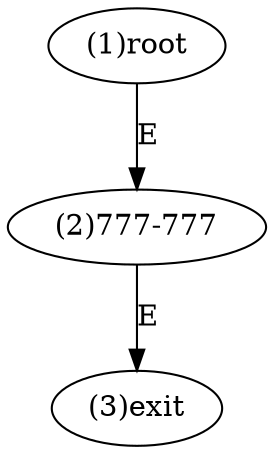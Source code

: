 digraph "" { 
1[ label="(1)root"];
2[ label="(2)777-777"];
3[ label="(3)exit"];
1->2[ label="E"];
2->3[ label="E"];
}
